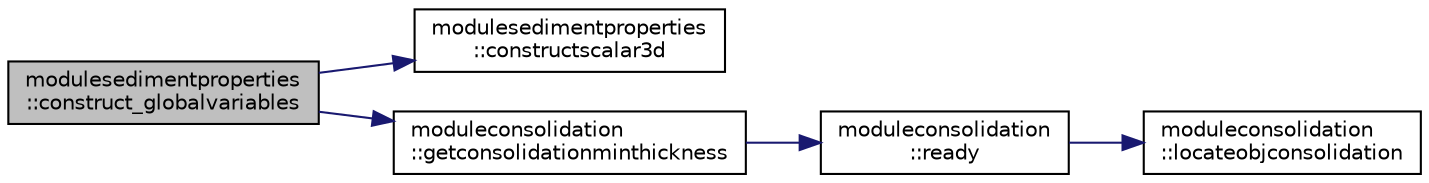 digraph "modulesedimentproperties::construct_globalvariables"
{
 // LATEX_PDF_SIZE
  edge [fontname="Helvetica",fontsize="10",labelfontname="Helvetica",labelfontsize="10"];
  node [fontname="Helvetica",fontsize="10",shape=record];
  rankdir="LR";
  Node1 [label="modulesedimentproperties\l::construct_globalvariables",height=0.2,width=0.4,color="black", fillcolor="grey75", style="filled", fontcolor="black",tooltip=" "];
  Node1 -> Node2 [color="midnightblue",fontsize="10",style="solid",fontname="Helvetica"];
  Node2 [label="modulesedimentproperties\l::constructscalar3d",height=0.2,width=0.4,color="black", fillcolor="white", style="filled",URL="$namespacemodulesedimentproperties.html#a8f2d8b343c149475187c15596c0bde5e",tooltip=" "];
  Node1 -> Node3 [color="midnightblue",fontsize="10",style="solid",fontname="Helvetica"];
  Node3 [label="moduleconsolidation\l::getconsolidationminthickness",height=0.2,width=0.4,color="black", fillcolor="white", style="filled",URL="$namespacemoduleconsolidation.html#a9166ecea6df370e3decee58c70761e72",tooltip=" "];
  Node3 -> Node4 [color="midnightblue",fontsize="10",style="solid",fontname="Helvetica"];
  Node4 [label="moduleconsolidation\l::ready",height=0.2,width=0.4,color="black", fillcolor="white", style="filled",URL="$namespacemoduleconsolidation.html#ab6b8d86bedc5c2870f1fb998c297005e",tooltip=" "];
  Node4 -> Node5 [color="midnightblue",fontsize="10",style="solid",fontname="Helvetica"];
  Node5 [label="moduleconsolidation\l::locateobjconsolidation",height=0.2,width=0.4,color="black", fillcolor="white", style="filled",URL="$namespacemoduleconsolidation.html#a782ed1b2a1870dc38bceeca90e360669",tooltip=" "];
}
